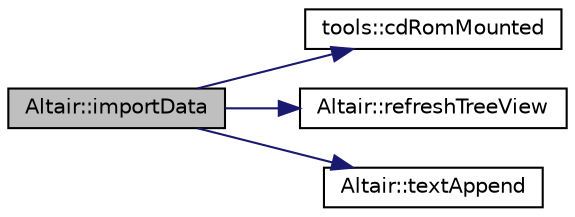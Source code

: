 digraph "Altair::importData"
{
 // INTERACTIVE_SVG=YES
  edge [fontname="Helvetica",fontsize="10",labelfontname="Helvetica",labelfontsize="10"];
  node [fontname="Helvetica",fontsize="10",shape=record];
  rankdir="LR";
  Node319 [label="Altair::importData",height=0.2,width=0.4,color="black", fillcolor="grey75", style="filled", fontcolor="black"];
  Node319 -> Node320 [color="midnightblue",fontsize="10",style="solid",fontname="Helvetica"];
  Node320 [label="tools::cdRomMounted",height=0.2,width=0.4,color="black", fillcolor="white", style="filled",URL="$classtools.html#a0aa994303a938a76300767d2251b9f85",tooltip="Détecte si un disque optique est monté. "];
  Node319 -> Node321 [color="midnightblue",fontsize="10",style="solid",fontname="Helvetica"];
  Node321 [label="Altair::refreshTreeView",height=0.2,width=0.4,color="black", fillcolor="white", style="filled",URL="$class_altair.html#a8a329bbe1b7429dae0386afc0b423712",tooltip="Rafraichit la vue d&#39;arbre fileTreeView de l&#39;exporateur de fichiers à gauche de   l&#39;interface. "];
  Node319 -> Node322 [color="midnightblue",fontsize="10",style="solid",fontname="Helvetica"];
  Node322 [label="Altair::textAppend",height=0.2,width=0.4,color="black", fillcolor="white", style="filled",URL="$class_altair.html#a4995cdc9462838289b5b1df75edba552",tooltip="Ajouter du texte à l&#39;onglet des messages. "];
}
